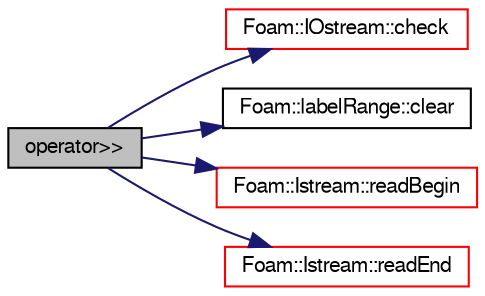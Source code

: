 digraph "operator&gt;&gt;"
{
  bgcolor="transparent";
  edge [fontname="FreeSans",fontsize="10",labelfontname="FreeSans",labelfontsize="10"];
  node [fontname="FreeSans",fontsize="10",shape=record];
  rankdir="LR";
  Node119860 [label="operator\>\>",height=0.2,width=0.4,color="black", fillcolor="grey75", style="filled", fontcolor="black"];
  Node119860 -> Node119861 [color="midnightblue",fontsize="10",style="solid",fontname="FreeSans"];
  Node119861 [label="Foam::IOstream::check",height=0.2,width=0.4,color="red",URL="$a26226.html#a367eb3425fc4e8270e2aa961df8ac8a5",tooltip="Check IOstream status for given operation. "];
  Node119860 -> Node119910 [color="midnightblue",fontsize="10",style="solid",fontname="FreeSans"];
  Node119910 [label="Foam::labelRange::clear",height=0.2,width=0.4,color="black",URL="$a28142.html#ac8bb3912a3ce86b15842e79d0b421204",tooltip="Reset to zero size. "];
  Node119860 -> Node119911 [color="midnightblue",fontsize="10",style="solid",fontname="FreeSans"];
  Node119911 [label="Foam::Istream::readBegin",height=0.2,width=0.4,color="red",URL="$a26234.html#a0f770b511770a752d65282976e8a8078"];
  Node119860 -> Node119916 [color="midnightblue",fontsize="10",style="solid",fontname="FreeSans"];
  Node119916 [label="Foam::Istream::readEnd",height=0.2,width=0.4,color="red",URL="$a26234.html#a092d231ce97840ca80cad9b0e98acbb8"];
}

